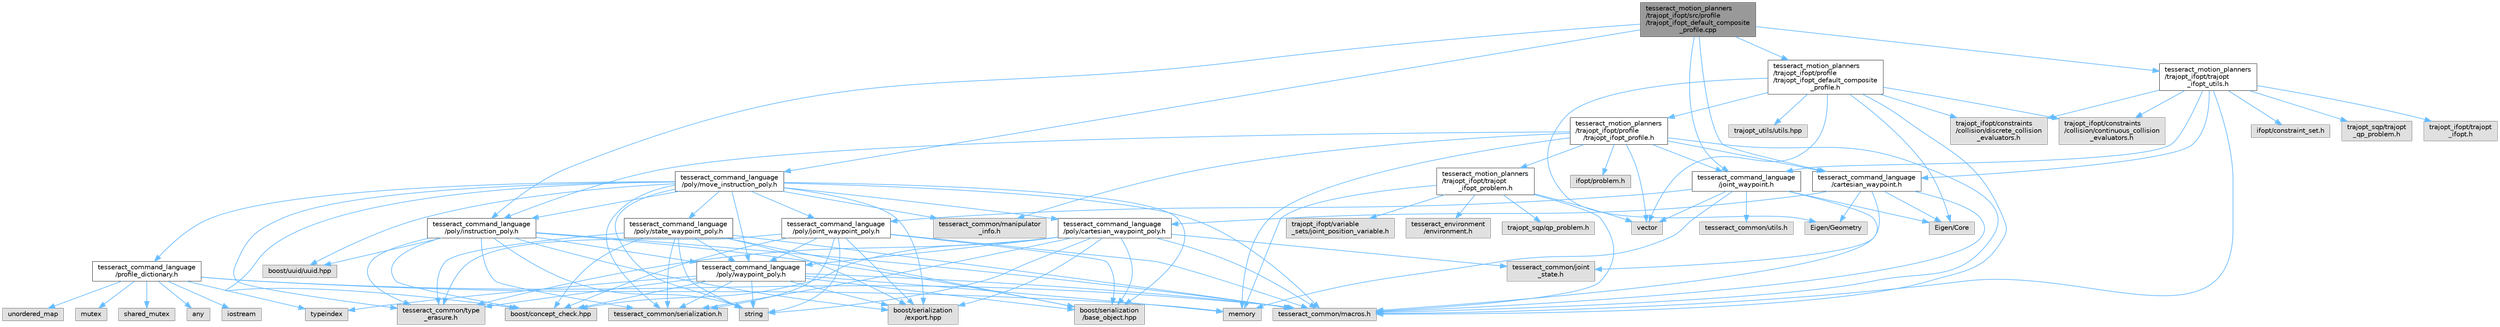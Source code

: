 digraph "tesseract_motion_planners/trajopt_ifopt/src/profile/trajopt_ifopt_default_composite_profile.cpp"
{
 // LATEX_PDF_SIZE
  bgcolor="transparent";
  edge [fontname=Helvetica,fontsize=10,labelfontname=Helvetica,labelfontsize=10];
  node [fontname=Helvetica,fontsize=10,shape=box,height=0.2,width=0.4];
  Node1 [label="tesseract_motion_planners\l/trajopt_ifopt/src/profile\l/trajopt_ifopt_default_composite\l_profile.cpp",height=0.2,width=0.4,color="gray40", fillcolor="grey60", style="filled", fontcolor="black",tooltip=" "];
  Node1 -> Node2 [color="steelblue1",style="solid"];
  Node2 [label="tesseract_motion_planners\l/trajopt_ifopt/profile\l/trajopt_ifopt_default_composite\l_profile.h",height=0.2,width=0.4,color="grey40", fillcolor="white", style="filled",URL="$dd/da4/trajopt__ifopt__default__composite__profile_8h.html",tooltip=" "];
  Node2 -> Node3 [color="steelblue1",style="solid"];
  Node3 [label="tesseract_common/macros.h",height=0.2,width=0.4,color="grey60", fillcolor="#E0E0E0", style="filled",tooltip=" "];
  Node2 -> Node4 [color="steelblue1",style="solid"];
  Node4 [label="vector",height=0.2,width=0.4,color="grey60", fillcolor="#E0E0E0", style="filled",tooltip=" "];
  Node2 -> Node5 [color="steelblue1",style="solid"];
  Node5 [label="Eigen/Geometry",height=0.2,width=0.4,color="grey60", fillcolor="#E0E0E0", style="filled",tooltip=" "];
  Node2 -> Node6 [color="steelblue1",style="solid"];
  Node6 [label="Eigen/Core",height=0.2,width=0.4,color="grey60", fillcolor="#E0E0E0", style="filled",tooltip=" "];
  Node2 -> Node7 [color="steelblue1",style="solid"];
  Node7 [label="trajopt_ifopt/constraints\l/collision/discrete_collision\l_evaluators.h",height=0.2,width=0.4,color="grey60", fillcolor="#E0E0E0", style="filled",tooltip=" "];
  Node2 -> Node8 [color="steelblue1",style="solid"];
  Node8 [label="trajopt_ifopt/constraints\l/collision/continuous_collision\l_evaluators.h",height=0.2,width=0.4,color="grey60", fillcolor="#E0E0E0", style="filled",tooltip=" "];
  Node2 -> Node9 [color="steelblue1",style="solid"];
  Node9 [label="trajopt_utils/utils.hpp",height=0.2,width=0.4,color="grey60", fillcolor="#E0E0E0", style="filled",tooltip=" "];
  Node2 -> Node10 [color="steelblue1",style="solid"];
  Node10 [label="tesseract_motion_planners\l/trajopt_ifopt/profile\l/trajopt_ifopt_profile.h",height=0.2,width=0.4,color="grey40", fillcolor="white", style="filled",URL="$d3/da7/trajopt__ifopt__profile_8h.html",tooltip=" "];
  Node10 -> Node3 [color="steelblue1",style="solid"];
  Node10 -> Node4 [color="steelblue1",style="solid"];
  Node10 -> Node11 [color="steelblue1",style="solid"];
  Node11 [label="memory",height=0.2,width=0.4,color="grey60", fillcolor="#E0E0E0", style="filled",tooltip=" "];
  Node10 -> Node12 [color="steelblue1",style="solid"];
  Node12 [label="ifopt/problem.h",height=0.2,width=0.4,color="grey60", fillcolor="#E0E0E0", style="filled",tooltip=" "];
  Node10 -> Node13 [color="steelblue1",style="solid"];
  Node13 [label="tesseract_command_language\l/poly/instruction_poly.h",height=0.2,width=0.4,color="grey40", fillcolor="white", style="filled",URL="$d1/db1/instruction__poly_8h.html",tooltip=" "];
  Node13 -> Node3 [color="steelblue1",style="solid"];
  Node13 -> Node14 [color="steelblue1",style="solid"];
  Node14 [label="string",height=0.2,width=0.4,color="grey60", fillcolor="#E0E0E0", style="filled",tooltip=" "];
  Node13 -> Node15 [color="steelblue1",style="solid"];
  Node15 [label="boost/serialization\l/base_object.hpp",height=0.2,width=0.4,color="grey60", fillcolor="#E0E0E0", style="filled",tooltip=" "];
  Node13 -> Node16 [color="steelblue1",style="solid"];
  Node16 [label="boost/serialization\l/export.hpp",height=0.2,width=0.4,color="grey60", fillcolor="#E0E0E0", style="filled",tooltip=" "];
  Node13 -> Node17 [color="steelblue1",style="solid"];
  Node17 [label="boost/concept_check.hpp",height=0.2,width=0.4,color="grey60", fillcolor="#E0E0E0", style="filled",tooltip=" "];
  Node13 -> Node18 [color="steelblue1",style="solid"];
  Node18 [label="boost/uuid/uuid.hpp",height=0.2,width=0.4,color="grey60", fillcolor="#E0E0E0", style="filled",tooltip=" "];
  Node13 -> Node19 [color="steelblue1",style="solid"];
  Node19 [label="tesseract_command_language\l/poly/waypoint_poly.h",height=0.2,width=0.4,color="grey40", fillcolor="white", style="filled",URL="$d3/dc4/waypoint__poly_8h.html",tooltip=" "];
  Node19 -> Node3 [color="steelblue1",style="solid"];
  Node19 -> Node11 [color="steelblue1",style="solid"];
  Node19 -> Node14 [color="steelblue1",style="solid"];
  Node19 -> Node20 [color="steelblue1",style="solid"];
  Node20 [label="typeindex",height=0.2,width=0.4,color="grey60", fillcolor="#E0E0E0", style="filled",tooltip=" "];
  Node19 -> Node15 [color="steelblue1",style="solid"];
  Node19 -> Node16 [color="steelblue1",style="solid"];
  Node19 -> Node17 [color="steelblue1",style="solid"];
  Node19 -> Node21 [color="steelblue1",style="solid"];
  Node21 [label="tesseract_common/serialization.h",height=0.2,width=0.4,color="grey60", fillcolor="#E0E0E0", style="filled",tooltip=" "];
  Node19 -> Node22 [color="steelblue1",style="solid"];
  Node22 [label="tesseract_common/type\l_erasure.h",height=0.2,width=0.4,color="grey60", fillcolor="#E0E0E0", style="filled",tooltip=" "];
  Node13 -> Node21 [color="steelblue1",style="solid"];
  Node13 -> Node22 [color="steelblue1",style="solid"];
  Node10 -> Node23 [color="steelblue1",style="solid"];
  Node23 [label="tesseract_common/manipulator\l_info.h",height=0.2,width=0.4,color="grey60", fillcolor="#E0E0E0", style="filled",tooltip=" "];
  Node10 -> Node24 [color="steelblue1",style="solid"];
  Node24 [label="tesseract_motion_planners\l/trajopt_ifopt/trajopt\l_ifopt_problem.h",height=0.2,width=0.4,color="grey40", fillcolor="white", style="filled",URL="$d1/d0e/trajopt__ifopt__problem_8h.html",tooltip=" "];
  Node24 -> Node3 [color="steelblue1",style="solid"];
  Node24 -> Node25 [color="steelblue1",style="solid"];
  Node25 [label="trajopt_sqp/qp_problem.h",height=0.2,width=0.4,color="grey60", fillcolor="#E0E0E0", style="filled",tooltip=" "];
  Node24 -> Node4 [color="steelblue1",style="solid"];
  Node24 -> Node11 [color="steelblue1",style="solid"];
  Node24 -> Node26 [color="steelblue1",style="solid"];
  Node26 [label="trajopt_ifopt/variable\l_sets/joint_position_variable.h",height=0.2,width=0.4,color="grey60", fillcolor="#E0E0E0", style="filled",tooltip=" "];
  Node24 -> Node27 [color="steelblue1",style="solid"];
  Node27 [label="tesseract_environment\l/environment.h",height=0.2,width=0.4,color="grey60", fillcolor="#E0E0E0", style="filled",tooltip=" "];
  Node10 -> Node28 [color="steelblue1",style="solid"];
  Node28 [label="tesseract_command_language\l/joint_waypoint.h",height=0.2,width=0.4,color="grey40", fillcolor="white", style="filled",URL="$d7/d1f/joint__waypoint_8h.html",tooltip=" "];
  Node28 -> Node3 [color="steelblue1",style="solid"];
  Node28 -> Node6 [color="steelblue1",style="solid"];
  Node28 -> Node11 [color="steelblue1",style="solid"];
  Node28 -> Node4 [color="steelblue1",style="solid"];
  Node28 -> Node29 [color="steelblue1",style="solid"];
  Node29 [label="tesseract_command_language\l/poly/joint_waypoint_poly.h",height=0.2,width=0.4,color="grey40", fillcolor="white", style="filled",URL="$d1/d66/joint__waypoint__poly_8h.html",tooltip="The joint waypoint interface."];
  Node29 -> Node3 [color="steelblue1",style="solid"];
  Node29 -> Node14 [color="steelblue1",style="solid"];
  Node29 -> Node15 [color="steelblue1",style="solid"];
  Node29 -> Node16 [color="steelblue1",style="solid"];
  Node29 -> Node17 [color="steelblue1",style="solid"];
  Node29 -> Node19 [color="steelblue1",style="solid"];
  Node29 -> Node21 [color="steelblue1",style="solid"];
  Node29 -> Node22 [color="steelblue1",style="solid"];
  Node28 -> Node30 [color="steelblue1",style="solid"];
  Node30 [label="tesseract_common/utils.h",height=0.2,width=0.4,color="grey60", fillcolor="#E0E0E0", style="filled",tooltip=" "];
  Node10 -> Node31 [color="steelblue1",style="solid"];
  Node31 [label="tesseract_command_language\l/cartesian_waypoint.h",height=0.2,width=0.4,color="grey40", fillcolor="white", style="filled",URL="$d3/d18/cartesian__waypoint_8h.html",tooltip=" "];
  Node31 -> Node3 [color="steelblue1",style="solid"];
  Node31 -> Node6 [color="steelblue1",style="solid"];
  Node31 -> Node5 [color="steelblue1",style="solid"];
  Node31 -> Node32 [color="steelblue1",style="solid"];
  Node32 [label="tesseract_command_language\l/poly/cartesian_waypoint_poly.h",height=0.2,width=0.4,color="grey40", fillcolor="white", style="filled",URL="$d7/df9/cartesian__waypoint__poly_8h.html",tooltip="The cartesian waypoint interface."];
  Node32 -> Node3 [color="steelblue1",style="solid"];
  Node32 -> Node14 [color="steelblue1",style="solid"];
  Node32 -> Node15 [color="steelblue1",style="solid"];
  Node32 -> Node16 [color="steelblue1",style="solid"];
  Node32 -> Node17 [color="steelblue1",style="solid"];
  Node32 -> Node19 [color="steelblue1",style="solid"];
  Node32 -> Node33 [color="steelblue1",style="solid"];
  Node33 [label="tesseract_common/joint\l_state.h",height=0.2,width=0.4,color="grey60", fillcolor="#E0E0E0", style="filled",tooltip=" "];
  Node32 -> Node21 [color="steelblue1",style="solid"];
  Node32 -> Node22 [color="steelblue1",style="solid"];
  Node31 -> Node33 [color="steelblue1",style="solid"];
  Node1 -> Node34 [color="steelblue1",style="solid"];
  Node34 [label="tesseract_motion_planners\l/trajopt_ifopt/trajopt\l_ifopt_utils.h",height=0.2,width=0.4,color="grey40", fillcolor="white", style="filled",URL="$d8/d0f/trajopt__ifopt__utils_8h.html",tooltip=" "];
  Node34 -> Node3 [color="steelblue1",style="solid"];
  Node34 -> Node35 [color="steelblue1",style="solid"];
  Node35 [label="ifopt/constraint_set.h",height=0.2,width=0.4,color="grey60", fillcolor="#E0E0E0", style="filled",tooltip=" "];
  Node34 -> Node36 [color="steelblue1",style="solid"];
  Node36 [label="trajopt_sqp/trajopt\l_qp_problem.h",height=0.2,width=0.4,color="grey60", fillcolor="#E0E0E0", style="filled",tooltip=" "];
  Node34 -> Node37 [color="steelblue1",style="solid"];
  Node37 [label="trajopt_ifopt/trajopt\l_ifopt.h",height=0.2,width=0.4,color="grey60", fillcolor="#E0E0E0", style="filled",tooltip=" "];
  Node34 -> Node7 [color="steelblue1",style="solid"];
  Node34 -> Node8 [color="steelblue1",style="solid"];
  Node34 -> Node31 [color="steelblue1",style="solid"];
  Node34 -> Node28 [color="steelblue1",style="solid"];
  Node1 -> Node13 [color="steelblue1",style="solid"];
  Node1 -> Node38 [color="steelblue1",style="solid"];
  Node38 [label="tesseract_command_language\l/poly/move_instruction_poly.h",height=0.2,width=0.4,color="grey40", fillcolor="white", style="filled",URL="$dc/df1/move__instruction__poly_8h.html",tooltip="The move instruction interface."];
  Node38 -> Node3 [color="steelblue1",style="solid"];
  Node38 -> Node14 [color="steelblue1",style="solid"];
  Node38 -> Node15 [color="steelblue1",style="solid"];
  Node38 -> Node16 [color="steelblue1",style="solid"];
  Node38 -> Node17 [color="steelblue1",style="solid"];
  Node38 -> Node18 [color="steelblue1",style="solid"];
  Node38 -> Node13 [color="steelblue1",style="solid"];
  Node38 -> Node32 [color="steelblue1",style="solid"];
  Node38 -> Node29 [color="steelblue1",style="solid"];
  Node38 -> Node39 [color="steelblue1",style="solid"];
  Node39 [label="tesseract_command_language\l/poly/state_waypoint_poly.h",height=0.2,width=0.4,color="grey40", fillcolor="white", style="filled",URL="$d7/d22/state__waypoint__poly_8h.html",tooltip="The state waypoint interface."];
  Node39 -> Node3 [color="steelblue1",style="solid"];
  Node39 -> Node14 [color="steelblue1",style="solid"];
  Node39 -> Node15 [color="steelblue1",style="solid"];
  Node39 -> Node16 [color="steelblue1",style="solid"];
  Node39 -> Node17 [color="steelblue1",style="solid"];
  Node39 -> Node19 [color="steelblue1",style="solid"];
  Node39 -> Node21 [color="steelblue1",style="solid"];
  Node39 -> Node22 [color="steelblue1",style="solid"];
  Node38 -> Node19 [color="steelblue1",style="solid"];
  Node38 -> Node40 [color="steelblue1",style="solid"];
  Node40 [label="tesseract_command_language\l/profile_dictionary.h",height=0.2,width=0.4,color="grey40", fillcolor="white", style="filled",URL="$dd/dd6/profile__dictionary_8h.html",tooltip="This is a profile dictionary for storing all profiles."];
  Node40 -> Node3 [color="steelblue1",style="solid"];
  Node40 -> Node41 [color="steelblue1",style="solid"];
  Node41 [label="any",height=0.2,width=0.4,color="grey60", fillcolor="#E0E0E0", style="filled",tooltip=" "];
  Node40 -> Node42 [color="steelblue1",style="solid"];
  Node42 [label="iostream",height=0.2,width=0.4,color="grey60", fillcolor="#E0E0E0", style="filled",tooltip=" "];
  Node40 -> Node20 [color="steelblue1",style="solid"];
  Node40 -> Node43 [color="steelblue1",style="solid"];
  Node43 [label="unordered_map",height=0.2,width=0.4,color="grey60", fillcolor="#E0E0E0", style="filled",tooltip=" "];
  Node40 -> Node11 [color="steelblue1",style="solid"];
  Node40 -> Node44 [color="steelblue1",style="solid"];
  Node44 [label="mutex",height=0.2,width=0.4,color="grey60", fillcolor="#E0E0E0", style="filled",tooltip=" "];
  Node40 -> Node45 [color="steelblue1",style="solid"];
  Node45 [label="shared_mutex",height=0.2,width=0.4,color="grey60", fillcolor="#E0E0E0", style="filled",tooltip=" "];
  Node38 -> Node23 [color="steelblue1",style="solid"];
  Node38 -> Node21 [color="steelblue1",style="solid"];
  Node38 -> Node22 [color="steelblue1",style="solid"];
  Node1 -> Node31 [color="steelblue1",style="solid"];
  Node1 -> Node28 [color="steelblue1",style="solid"];
}
